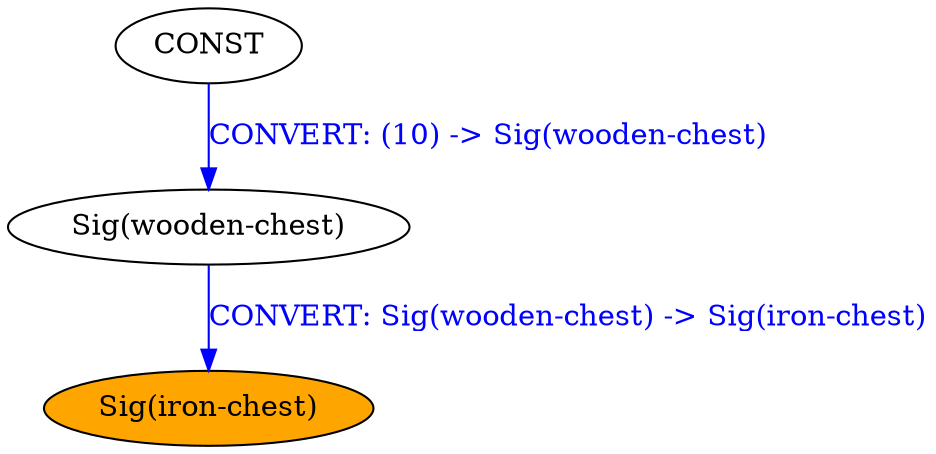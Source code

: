 strict digraph {
	nodesep=1
	1	[style=filled fillcolor=white label="CONST"]
	0	[style=filled fillcolor=white label="Sig(wooden-chest)"]
	2	[style=filled fillcolor=orange label="Sig(iron-chest)"]
	1 -> 0	[label="CONVERT: (10) -> Sig(wooden-chest)" color=blue fontcolor=blue]
	0 -> 2	[label="CONVERT: Sig(wooden-chest) -> Sig(iron-chest)" color=blue fontcolor=blue]
}


